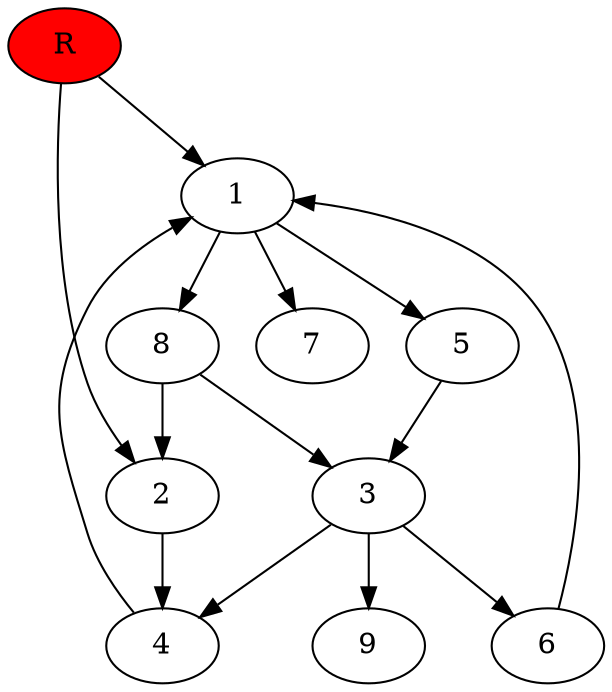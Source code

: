 digraph prb26546 {
	1
	2
	3
	4
	5
	6
	7
	8
	R [fillcolor="#ff0000" style=filled]
	1 -> 5
	1 -> 7
	1 -> 8
	2 -> 4
	3 -> 4
	3 -> 6
	3 -> 9
	4 -> 1
	5 -> 3
	6 -> 1
	8 -> 2
	8 -> 3
	R -> 1
	R -> 2
}
